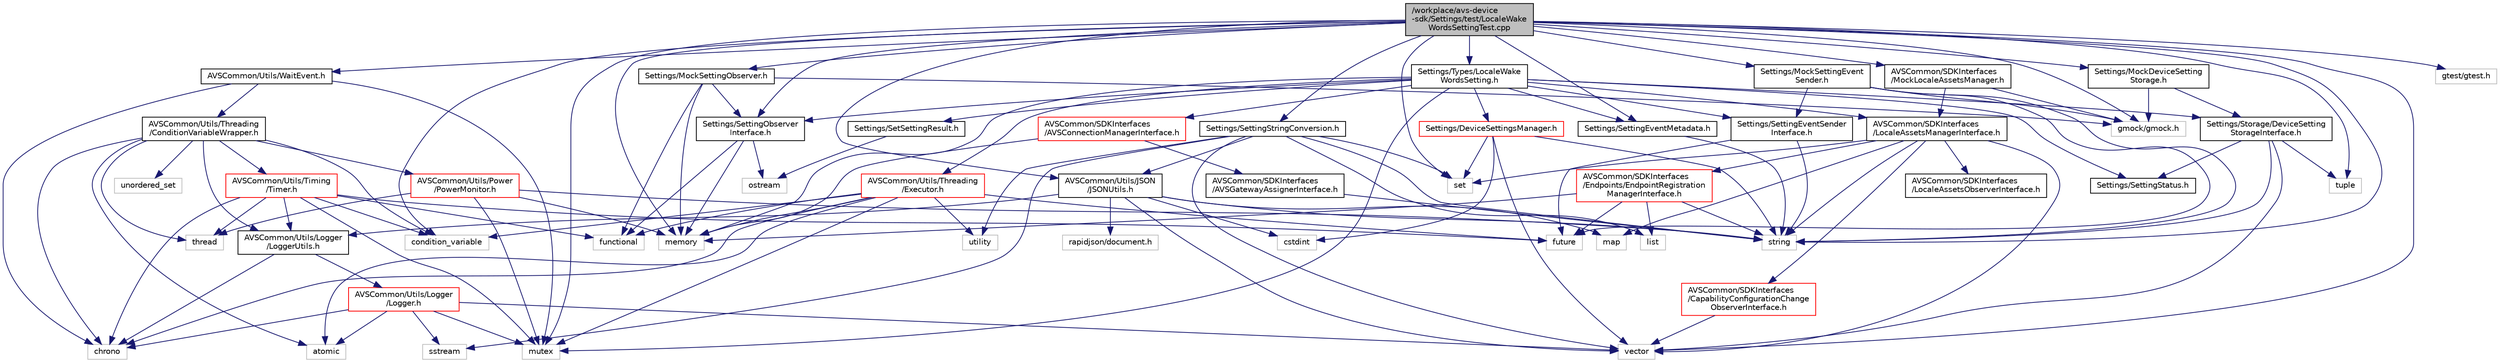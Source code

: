 digraph "/workplace/avs-device-sdk/Settings/test/LocaleWakeWordsSettingTest.cpp"
{
  edge [fontname="Helvetica",fontsize="10",labelfontname="Helvetica",labelfontsize="10"];
  node [fontname="Helvetica",fontsize="10",shape=record];
  Node0 [label="/workplace/avs-device\l-sdk/Settings/test/LocaleWake\lWordsSettingTest.cpp",height=0.2,width=0.4,color="black", fillcolor="grey75", style="filled", fontcolor="black"];
  Node0 -> Node1 [color="midnightblue",fontsize="10",style="solid",fontname="Helvetica"];
  Node1 [label="condition_variable",height=0.2,width=0.4,color="grey75", fillcolor="white", style="filled"];
  Node0 -> Node2 [color="midnightblue",fontsize="10",style="solid",fontname="Helvetica"];
  Node2 [label="memory",height=0.2,width=0.4,color="grey75", fillcolor="white", style="filled"];
  Node0 -> Node3 [color="midnightblue",fontsize="10",style="solid",fontname="Helvetica"];
  Node3 [label="mutex",height=0.2,width=0.4,color="grey75", fillcolor="white", style="filled"];
  Node0 -> Node4 [color="midnightblue",fontsize="10",style="solid",fontname="Helvetica"];
  Node4 [label="set",height=0.2,width=0.4,color="grey75", fillcolor="white", style="filled"];
  Node0 -> Node5 [color="midnightblue",fontsize="10",style="solid",fontname="Helvetica"];
  Node5 [label="string",height=0.2,width=0.4,color="grey75", fillcolor="white", style="filled"];
  Node0 -> Node6 [color="midnightblue",fontsize="10",style="solid",fontname="Helvetica"];
  Node6 [label="tuple",height=0.2,width=0.4,color="grey75", fillcolor="white", style="filled"];
  Node0 -> Node7 [color="midnightblue",fontsize="10",style="solid",fontname="Helvetica"];
  Node7 [label="vector",height=0.2,width=0.4,color="grey75", fillcolor="white", style="filled"];
  Node0 -> Node8 [color="midnightblue",fontsize="10",style="solid",fontname="Helvetica"];
  Node8 [label="gmock/gmock.h",height=0.2,width=0.4,color="grey75", fillcolor="white", style="filled"];
  Node0 -> Node9 [color="midnightblue",fontsize="10",style="solid",fontname="Helvetica"];
  Node9 [label="gtest/gtest.h",height=0.2,width=0.4,color="grey75", fillcolor="white", style="filled"];
  Node0 -> Node10 [color="midnightblue",fontsize="10",style="solid",fontname="Helvetica"];
  Node10 [label="AVSCommon/SDKInterfaces\l/MockLocaleAssetsManager.h",height=0.2,width=0.4,color="black", fillcolor="white", style="filled",URL="$_mock_locale_assets_manager_8h.html"];
  Node10 -> Node8 [color="midnightblue",fontsize="10",style="solid",fontname="Helvetica"];
  Node10 -> Node11 [color="midnightblue",fontsize="10",style="solid",fontname="Helvetica"];
  Node11 [label="AVSCommon/SDKInterfaces\l/LocaleAssetsManagerInterface.h",height=0.2,width=0.4,color="black", fillcolor="white", style="filled",URL="$_locale_assets_manager_interface_8h.html"];
  Node11 -> Node12 [color="midnightblue",fontsize="10",style="solid",fontname="Helvetica"];
  Node12 [label="map",height=0.2,width=0.4,color="grey75", fillcolor="white", style="filled"];
  Node11 -> Node4 [color="midnightblue",fontsize="10",style="solid",fontname="Helvetica"];
  Node11 -> Node5 [color="midnightblue",fontsize="10",style="solid",fontname="Helvetica"];
  Node11 -> Node7 [color="midnightblue",fontsize="10",style="solid",fontname="Helvetica"];
  Node11 -> Node13 [color="midnightblue",fontsize="10",style="solid",fontname="Helvetica"];
  Node13 [label="AVSCommon/SDKInterfaces\l/CapabilityConfigurationChange\lObserverInterface.h",height=0.2,width=0.4,color="red", fillcolor="white", style="filled",URL="$_capability_configuration_change_observer_interface_8h.html"];
  Node13 -> Node7 [color="midnightblue",fontsize="10",style="solid",fontname="Helvetica"];
  Node11 -> Node36 [color="midnightblue",fontsize="10",style="solid",fontname="Helvetica"];
  Node36 [label="AVSCommon/SDKInterfaces\l/Endpoints/EndpointRegistration\lManagerInterface.h",height=0.2,width=0.4,color="red", fillcolor="white", style="filled",URL="$_endpoint_registration_manager_interface_8h.html"];
  Node36 -> Node37 [color="midnightblue",fontsize="10",style="solid",fontname="Helvetica"];
  Node37 [label="future",height=0.2,width=0.4,color="grey75", fillcolor="white", style="filled"];
  Node36 -> Node38 [color="midnightblue",fontsize="10",style="solid",fontname="Helvetica"];
  Node38 [label="list",height=0.2,width=0.4,color="grey75", fillcolor="white", style="filled"];
  Node36 -> Node2 [color="midnightblue",fontsize="10",style="solid",fontname="Helvetica"];
  Node36 -> Node5 [color="midnightblue",fontsize="10",style="solid",fontname="Helvetica"];
  Node11 -> Node65 [color="midnightblue",fontsize="10",style="solid",fontname="Helvetica"];
  Node65 [label="AVSCommon/SDKInterfaces\l/LocaleAssetsObserverInterface.h",height=0.2,width=0.4,color="black", fillcolor="white", style="filled",URL="$_locale_assets_observer_interface_8h.html"];
  Node0 -> Node66 [color="midnightblue",fontsize="10",style="solid",fontname="Helvetica"];
  Node66 [label="AVSCommon/Utils/JSON\l/JSONUtils.h",height=0.2,width=0.4,color="black", fillcolor="white", style="filled",URL="$_j_s_o_n_utils_8h.html"];
  Node66 -> Node52 [color="midnightblue",fontsize="10",style="solid",fontname="Helvetica"];
  Node52 [label="cstdint",height=0.2,width=0.4,color="grey75", fillcolor="white", style="filled"];
  Node66 -> Node12 [color="midnightblue",fontsize="10",style="solid",fontname="Helvetica"];
  Node66 -> Node5 [color="midnightblue",fontsize="10",style="solid",fontname="Helvetica"];
  Node66 -> Node7 [color="midnightblue",fontsize="10",style="solid",fontname="Helvetica"];
  Node66 -> Node25 [color="midnightblue",fontsize="10",style="solid",fontname="Helvetica"];
  Node25 [label="rapidjson/document.h",height=0.2,width=0.4,color="grey75", fillcolor="white", style="filled"];
  Node66 -> Node17 [color="midnightblue",fontsize="10",style="solid",fontname="Helvetica"];
  Node17 [label="AVSCommon/Utils/Logger\l/LoggerUtils.h",height=0.2,width=0.4,color="black", fillcolor="white", style="filled",URL="$_logger_utils_8h.html"];
  Node17 -> Node18 [color="midnightblue",fontsize="10",style="solid",fontname="Helvetica"];
  Node18 [label="chrono",height=0.2,width=0.4,color="grey75", fillcolor="white", style="filled"];
  Node17 -> Node19 [color="midnightblue",fontsize="10",style="solid",fontname="Helvetica"];
  Node19 [label="AVSCommon/Utils/Logger\l/Logger.h",height=0.2,width=0.4,color="red", fillcolor="white", style="filled",URL="$_logger_8h.html"];
  Node19 -> Node20 [color="midnightblue",fontsize="10",style="solid",fontname="Helvetica"];
  Node20 [label="atomic",height=0.2,width=0.4,color="grey75", fillcolor="white", style="filled"];
  Node19 -> Node18 [color="midnightblue",fontsize="10",style="solid",fontname="Helvetica"];
  Node19 -> Node3 [color="midnightblue",fontsize="10",style="solid",fontname="Helvetica"];
  Node19 -> Node21 [color="midnightblue",fontsize="10",style="solid",fontname="Helvetica"];
  Node21 [label="sstream",height=0.2,width=0.4,color="grey75", fillcolor="white", style="filled"];
  Node19 -> Node7 [color="midnightblue",fontsize="10",style="solid",fontname="Helvetica"];
  Node0 -> Node67 [color="midnightblue",fontsize="10",style="solid",fontname="Helvetica"];
  Node67 [label="AVSCommon/Utils/WaitEvent.h",height=0.2,width=0.4,color="black", fillcolor="white", style="filled",URL="$_wait_event_8h.html"];
  Node67 -> Node18 [color="midnightblue",fontsize="10",style="solid",fontname="Helvetica"];
  Node67 -> Node3 [color="midnightblue",fontsize="10",style="solid",fontname="Helvetica"];
  Node67 -> Node68 [color="midnightblue",fontsize="10",style="solid",fontname="Helvetica"];
  Node68 [label="AVSCommon/Utils/Threading\l/ConditionVariableWrapper.h",height=0.2,width=0.4,color="black", fillcolor="white", style="filled",URL="$_condition_variable_wrapper_8h.html"];
  Node68 -> Node20 [color="midnightblue",fontsize="10",style="solid",fontname="Helvetica"];
  Node68 -> Node18 [color="midnightblue",fontsize="10",style="solid",fontname="Helvetica"];
  Node68 -> Node1 [color="midnightblue",fontsize="10",style="solid",fontname="Helvetica"];
  Node68 -> Node69 [color="midnightblue",fontsize="10",style="solid",fontname="Helvetica"];
  Node69 [label="unordered_set",height=0.2,width=0.4,color="grey75", fillcolor="white", style="filled"];
  Node68 -> Node70 [color="midnightblue",fontsize="10",style="solid",fontname="Helvetica"];
  Node70 [label="thread",height=0.2,width=0.4,color="grey75", fillcolor="white", style="filled"];
  Node68 -> Node71 [color="midnightblue",fontsize="10",style="solid",fontname="Helvetica"];
  Node71 [label="AVSCommon/Utils/Power\l/PowerMonitor.h",height=0.2,width=0.4,color="red", fillcolor="white", style="filled",URL="$_power_monitor_8h.html"];
  Node71 -> Node2 [color="midnightblue",fontsize="10",style="solid",fontname="Helvetica"];
  Node71 -> Node3 [color="midnightblue",fontsize="10",style="solid",fontname="Helvetica"];
  Node71 -> Node5 [color="midnightblue",fontsize="10",style="solid",fontname="Helvetica"];
  Node71 -> Node70 [color="midnightblue",fontsize="10",style="solid",fontname="Helvetica"];
  Node68 -> Node74 [color="midnightblue",fontsize="10",style="solid",fontname="Helvetica"];
  Node74 [label="AVSCommon/Utils/Timing\l/Timer.h",height=0.2,width=0.4,color="red", fillcolor="white", style="filled",URL="$_a_v_s_common_2_utils_2include_2_a_v_s_common_2_utils_2_timing_2_timer_8h.html"];
  Node74 -> Node18 [color="midnightblue",fontsize="10",style="solid",fontname="Helvetica"];
  Node74 -> Node1 [color="midnightblue",fontsize="10",style="solid",fontname="Helvetica"];
  Node74 -> Node29 [color="midnightblue",fontsize="10",style="solid",fontname="Helvetica"];
  Node29 [label="functional",height=0.2,width=0.4,color="grey75", fillcolor="white", style="filled"];
  Node74 -> Node37 [color="midnightblue",fontsize="10",style="solid",fontname="Helvetica"];
  Node74 -> Node3 [color="midnightblue",fontsize="10",style="solid",fontname="Helvetica"];
  Node74 -> Node70 [color="midnightblue",fontsize="10",style="solid",fontname="Helvetica"];
  Node74 -> Node17 [color="midnightblue",fontsize="10",style="solid",fontname="Helvetica"];
  Node68 -> Node17 [color="midnightblue",fontsize="10",style="solid",fontname="Helvetica"];
  Node0 -> Node80 [color="midnightblue",fontsize="10",style="solid",fontname="Helvetica"];
  Node80 [label="Settings/SettingEventMetadata.h",height=0.2,width=0.4,color="black", fillcolor="white", style="filled",URL="$_setting_event_metadata_8h.html"];
  Node80 -> Node5 [color="midnightblue",fontsize="10",style="solid",fontname="Helvetica"];
  Node0 -> Node81 [color="midnightblue",fontsize="10",style="solid",fontname="Helvetica"];
  Node81 [label="Settings/SettingObserver\lInterface.h",height=0.2,width=0.4,color="black", fillcolor="white", style="filled",URL="$_setting_observer_interface_8h.html"];
  Node81 -> Node29 [color="midnightblue",fontsize="10",style="solid",fontname="Helvetica"];
  Node81 -> Node2 [color="midnightblue",fontsize="10",style="solid",fontname="Helvetica"];
  Node81 -> Node31 [color="midnightblue",fontsize="10",style="solid",fontname="Helvetica"];
  Node31 [label="ostream",height=0.2,width=0.4,color="grey75", fillcolor="white", style="filled"];
  Node0 -> Node82 [color="midnightblue",fontsize="10",style="solid",fontname="Helvetica"];
  Node82 [label="Settings/SettingStringConversion.h",height=0.2,width=0.4,color="black", fillcolor="white", style="filled",URL="$_setting_string_conversion_8h.html"];
  Node82 -> Node38 [color="midnightblue",fontsize="10",style="solid",fontname="Helvetica"];
  Node82 -> Node4 [color="midnightblue",fontsize="10",style="solid",fontname="Helvetica"];
  Node82 -> Node21 [color="midnightblue",fontsize="10",style="solid",fontname="Helvetica"];
  Node82 -> Node5 [color="midnightblue",fontsize="10",style="solid",fontname="Helvetica"];
  Node82 -> Node44 [color="midnightblue",fontsize="10",style="solid",fontname="Helvetica"];
  Node44 [label="utility",height=0.2,width=0.4,color="grey75", fillcolor="white", style="filled"];
  Node82 -> Node7 [color="midnightblue",fontsize="10",style="solid",fontname="Helvetica"];
  Node82 -> Node66 [color="midnightblue",fontsize="10",style="solid",fontname="Helvetica"];
  Node0 -> Node83 [color="midnightblue",fontsize="10",style="solid",fontname="Helvetica"];
  Node83 [label="Settings/Types/LocaleWake\lWordsSetting.h",height=0.2,width=0.4,color="black", fillcolor="white", style="filled",URL="$_locale_wake_words_setting_8h.html"];
  Node83 -> Node2 [color="midnightblue",fontsize="10",style="solid",fontname="Helvetica"];
  Node83 -> Node3 [color="midnightblue",fontsize="10",style="solid",fontname="Helvetica"];
  Node83 -> Node84 [color="midnightblue",fontsize="10",style="solid",fontname="Helvetica"];
  Node84 [label="AVSCommon/SDKInterfaces\l/AVSConnectionManagerInterface.h",height=0.2,width=0.4,color="red", fillcolor="white", style="filled",URL="$_a_v_s_connection_manager_interface_8h.html"];
  Node84 -> Node2 [color="midnightblue",fontsize="10",style="solid",fontname="Helvetica"];
  Node84 -> Node85 [color="midnightblue",fontsize="10",style="solid",fontname="Helvetica"];
  Node85 [label="AVSCommon/SDKInterfaces\l/AVSGatewayAssignerInterface.h",height=0.2,width=0.4,color="black", fillcolor="white", style="filled",URL="$_a_v_s_gateway_assigner_interface_8h.html"];
  Node85 -> Node5 [color="midnightblue",fontsize="10",style="solid",fontname="Helvetica"];
  Node83 -> Node11 [color="midnightblue",fontsize="10",style="solid",fontname="Helvetica"];
  Node83 -> Node92 [color="midnightblue",fontsize="10",style="solid",fontname="Helvetica"];
  Node92 [label="AVSCommon/Utils/Threading\l/Executor.h",height=0.2,width=0.4,color="red", fillcolor="white", style="filled",URL="$_executor_8h.html"];
  Node92 -> Node20 [color="midnightblue",fontsize="10",style="solid",fontname="Helvetica"];
  Node92 -> Node1 [color="midnightblue",fontsize="10",style="solid",fontname="Helvetica"];
  Node92 -> Node18 [color="midnightblue",fontsize="10",style="solid",fontname="Helvetica"];
  Node92 -> Node29 [color="midnightblue",fontsize="10",style="solid",fontname="Helvetica"];
  Node92 -> Node37 [color="midnightblue",fontsize="10",style="solid",fontname="Helvetica"];
  Node92 -> Node2 [color="midnightblue",fontsize="10",style="solid",fontname="Helvetica"];
  Node92 -> Node3 [color="midnightblue",fontsize="10",style="solid",fontname="Helvetica"];
  Node92 -> Node44 [color="midnightblue",fontsize="10",style="solid",fontname="Helvetica"];
  Node83 -> Node97 [color="midnightblue",fontsize="10",style="solid",fontname="Helvetica"];
  Node97 [label="Settings/DeviceSettingsManager.h",height=0.2,width=0.4,color="red", fillcolor="white", style="filled",URL="$_device_settings_manager_8h.html"];
  Node97 -> Node52 [color="midnightblue",fontsize="10",style="solid",fontname="Helvetica"];
  Node97 -> Node4 [color="midnightblue",fontsize="10",style="solid",fontname="Helvetica"];
  Node97 -> Node5 [color="midnightblue",fontsize="10",style="solid",fontname="Helvetica"];
  Node97 -> Node7 [color="midnightblue",fontsize="10",style="solid",fontname="Helvetica"];
  Node83 -> Node101 [color="midnightblue",fontsize="10",style="solid",fontname="Helvetica"];
  Node101 [label="Settings/SetSettingResult.h",height=0.2,width=0.4,color="black", fillcolor="white", style="filled",URL="$_set_setting_result_8h.html"];
  Node101 -> Node31 [color="midnightblue",fontsize="10",style="solid",fontname="Helvetica"];
  Node83 -> Node80 [color="midnightblue",fontsize="10",style="solid",fontname="Helvetica"];
  Node83 -> Node109 [color="midnightblue",fontsize="10",style="solid",fontname="Helvetica"];
  Node109 [label="Settings/SettingEventSender\lInterface.h",height=0.2,width=0.4,color="black", fillcolor="white", style="filled",URL="$_setting_event_sender_interface_8h.html"];
  Node109 -> Node37 [color="midnightblue",fontsize="10",style="solid",fontname="Helvetica"];
  Node109 -> Node5 [color="midnightblue",fontsize="10",style="solid",fontname="Helvetica"];
  Node83 -> Node81 [color="midnightblue",fontsize="10",style="solid",fontname="Helvetica"];
  Node83 -> Node110 [color="midnightblue",fontsize="10",style="solid",fontname="Helvetica"];
  Node110 [label="Settings/SettingStatus.h",height=0.2,width=0.4,color="black", fillcolor="white", style="filled",URL="$_setting_status_8h.html"];
  Node83 -> Node111 [color="midnightblue",fontsize="10",style="solid",fontname="Helvetica"];
  Node111 [label="Settings/Storage/DeviceSetting\lStorageInterface.h",height=0.2,width=0.4,color="black", fillcolor="white", style="filled",URL="$_device_setting_storage_interface_8h.html"];
  Node111 -> Node5 [color="midnightblue",fontsize="10",style="solid",fontname="Helvetica"];
  Node111 -> Node6 [color="midnightblue",fontsize="10",style="solid",fontname="Helvetica"];
  Node111 -> Node7 [color="midnightblue",fontsize="10",style="solid",fontname="Helvetica"];
  Node111 -> Node110 [color="midnightblue",fontsize="10",style="solid",fontname="Helvetica"];
  Node0 -> Node112 [color="midnightblue",fontsize="10",style="solid",fontname="Helvetica"];
  Node112 [label="Settings/MockDeviceSetting\lStorage.h",height=0.2,width=0.4,color="black", fillcolor="white", style="filled",URL="$_mock_device_setting_storage_8h.html"];
  Node112 -> Node8 [color="midnightblue",fontsize="10",style="solid",fontname="Helvetica"];
  Node112 -> Node111 [color="midnightblue",fontsize="10",style="solid",fontname="Helvetica"];
  Node0 -> Node113 [color="midnightblue",fontsize="10",style="solid",fontname="Helvetica"];
  Node113 [label="Settings/MockSettingEvent\lSender.h",height=0.2,width=0.4,color="black", fillcolor="white", style="filled",URL="$_mock_setting_event_sender_8h.html"];
  Node113 -> Node37 [color="midnightblue",fontsize="10",style="solid",fontname="Helvetica"];
  Node113 -> Node5 [color="midnightblue",fontsize="10",style="solid",fontname="Helvetica"];
  Node113 -> Node8 [color="midnightblue",fontsize="10",style="solid",fontname="Helvetica"];
  Node113 -> Node109 [color="midnightblue",fontsize="10",style="solid",fontname="Helvetica"];
  Node0 -> Node114 [color="midnightblue",fontsize="10",style="solid",fontname="Helvetica"];
  Node114 [label="Settings/MockSettingObserver.h",height=0.2,width=0.4,color="black", fillcolor="white", style="filled",URL="$_mock_setting_observer_8h.html"];
  Node114 -> Node29 [color="midnightblue",fontsize="10",style="solid",fontname="Helvetica"];
  Node114 -> Node2 [color="midnightblue",fontsize="10",style="solid",fontname="Helvetica"];
  Node114 -> Node8 [color="midnightblue",fontsize="10",style="solid",fontname="Helvetica"];
  Node114 -> Node81 [color="midnightblue",fontsize="10",style="solid",fontname="Helvetica"];
}
